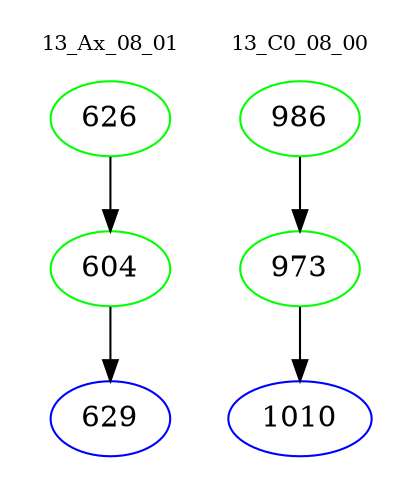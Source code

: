 digraph{
subgraph cluster_0 {
color = white
label = "13_Ax_08_01";
fontsize=10;
T0_626 [label="626", color="green"]
T0_626 -> T0_604 [color="black"]
T0_604 [label="604", color="green"]
T0_604 -> T0_629 [color="black"]
T0_629 [label="629", color="blue"]
}
subgraph cluster_1 {
color = white
label = "13_C0_08_00";
fontsize=10;
T1_986 [label="986", color="green"]
T1_986 -> T1_973 [color="black"]
T1_973 [label="973", color="green"]
T1_973 -> T1_1010 [color="black"]
T1_1010 [label="1010", color="blue"]
}
}
